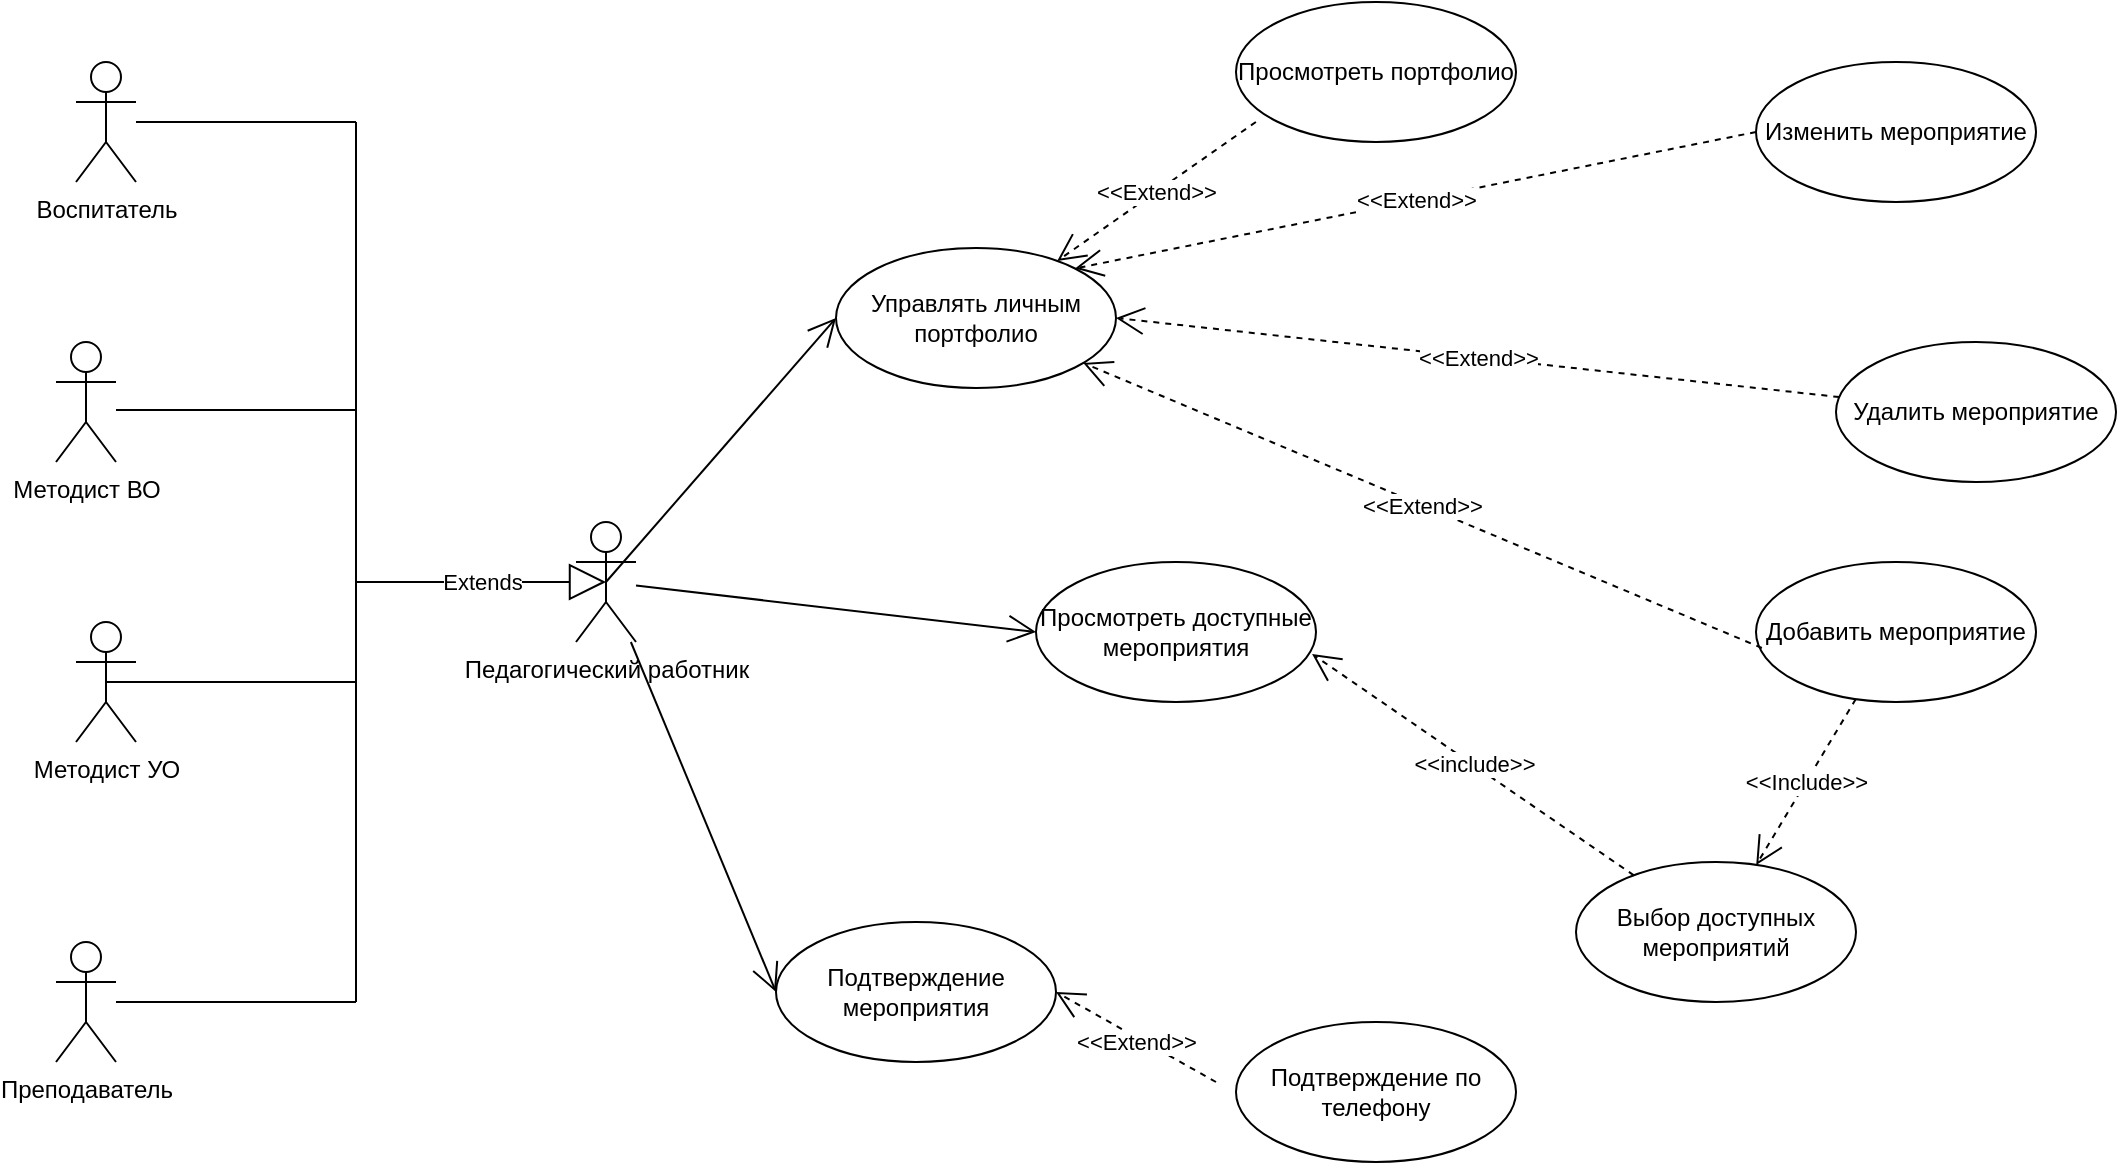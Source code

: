 <mxfile version="14.5.10" type="github">
  <diagram name="Page-1" id="e7e014a7-5840-1c2e-5031-d8a46d1fe8dd">
    <mxGraphModel dx="1422" dy="763" grid="1" gridSize="10" guides="1" tooltips="1" connect="1" arrows="1" fold="1" page="1" pageScale="1" pageWidth="1169" pageHeight="826" background="#ffffff" math="0" shadow="0">
      <root>
        <mxCell id="0" />
        <mxCell id="1" parent="0" />
        <mxCell id="PX3ZhRExymHSyqCVtORz-41" value="&lt;div&gt;Воспитатель&lt;/div&gt;" style="shape=umlActor;verticalLabelPosition=bottom;verticalAlign=top;html=1;" vertex="1" parent="1">
          <mxGeometry x="120" y="250" width="30" height="60" as="geometry" />
        </mxCell>
        <mxCell id="PX3ZhRExymHSyqCVtORz-42" value="&lt;div&gt;Педагогический работник&lt;/div&gt;&lt;div&gt;&lt;br&gt;&lt;/div&gt;" style="shape=umlActor;verticalLabelPosition=bottom;verticalAlign=top;html=1;" vertex="1" parent="1">
          <mxGeometry x="370" y="480" width="30" height="60" as="geometry" />
        </mxCell>
        <mxCell id="PX3ZhRExymHSyqCVtORz-43" value="&lt;div&gt;Преподаватель&lt;/div&gt;&lt;div&gt;&lt;br&gt;&lt;/div&gt;" style="shape=umlActor;verticalLabelPosition=bottom;verticalAlign=top;html=1;" vertex="1" parent="1">
          <mxGeometry x="110" y="690" width="30" height="60" as="geometry" />
        </mxCell>
        <mxCell id="PX3ZhRExymHSyqCVtORz-50" value="Методист УО" style="shape=umlActor;verticalLabelPosition=bottom;verticalAlign=top;html=1;" vertex="1" parent="1">
          <mxGeometry x="120" y="530" width="30" height="60" as="geometry" />
        </mxCell>
        <mxCell id="PX3ZhRExymHSyqCVtORz-51" value="Методист ВО" style="shape=umlActor;verticalLabelPosition=bottom;verticalAlign=top;html=1;" vertex="1" parent="1">
          <mxGeometry x="110" y="390" width="30" height="60" as="geometry" />
        </mxCell>
        <mxCell id="PX3ZhRExymHSyqCVtORz-54" value="" style="endArrow=none;html=1;" edge="1" parent="1">
          <mxGeometry width="50" height="50" relative="1" as="geometry">
            <mxPoint x="260" y="720" as="sourcePoint" />
            <mxPoint x="260" y="280" as="targetPoint" />
          </mxGeometry>
        </mxCell>
        <mxCell id="PX3ZhRExymHSyqCVtORz-55" value="Extends" style="endArrow=block;endSize=16;endFill=0;html=1;entryX=0.5;entryY=0.5;entryDx=0;entryDy=0;entryPerimeter=0;" edge="1" parent="1" target="PX3ZhRExymHSyqCVtORz-42">
          <mxGeometry width="160" relative="1" as="geometry">
            <mxPoint x="260" y="510" as="sourcePoint" />
            <mxPoint x="780" y="590" as="targetPoint" />
          </mxGeometry>
        </mxCell>
        <mxCell id="PX3ZhRExymHSyqCVtORz-56" value="" style="endArrow=none;html=1;" edge="1" parent="1">
          <mxGeometry width="50" height="50" relative="1" as="geometry">
            <mxPoint x="140" y="720" as="sourcePoint" />
            <mxPoint x="260" y="720" as="targetPoint" />
          </mxGeometry>
        </mxCell>
        <mxCell id="PX3ZhRExymHSyqCVtORz-57" value="" style="endArrow=none;html=1;exitX=0.5;exitY=0.5;exitDx=0;exitDy=0;exitPerimeter=0;" edge="1" parent="1" source="PX3ZhRExymHSyqCVtORz-50">
          <mxGeometry width="50" height="50" relative="1" as="geometry">
            <mxPoint x="670" y="610" as="sourcePoint" />
            <mxPoint x="260" y="560" as="targetPoint" />
          </mxGeometry>
        </mxCell>
        <mxCell id="PX3ZhRExymHSyqCVtORz-58" value="" style="endArrow=none;html=1;" edge="1" parent="1">
          <mxGeometry width="50" height="50" relative="1" as="geometry">
            <mxPoint x="140" y="424" as="sourcePoint" />
            <mxPoint x="260" y="424" as="targetPoint" />
          </mxGeometry>
        </mxCell>
        <mxCell id="PX3ZhRExymHSyqCVtORz-59" value="" style="endArrow=none;html=1;" edge="1" parent="1" source="PX3ZhRExymHSyqCVtORz-41">
          <mxGeometry width="50" height="50" relative="1" as="geometry">
            <mxPoint x="670" y="610" as="sourcePoint" />
            <mxPoint x="260" y="280" as="targetPoint" />
          </mxGeometry>
        </mxCell>
        <mxCell id="PX3ZhRExymHSyqCVtORz-60" value="Управлять личным портфолио" style="ellipse;whiteSpace=wrap;html=1;" vertex="1" parent="1">
          <mxGeometry x="500" y="343" width="140" height="70" as="geometry" />
        </mxCell>
        <mxCell id="PX3ZhRExymHSyqCVtORz-61" value="" style="endArrow=open;endFill=1;endSize=12;html=1;exitX=0.5;exitY=0.5;exitDx=0;exitDy=0;exitPerimeter=0;entryX=0;entryY=0.5;entryDx=0;entryDy=0;" edge="1" parent="1" source="PX3ZhRExymHSyqCVtORz-42" target="PX3ZhRExymHSyqCVtORz-60">
          <mxGeometry width="160" relative="1" as="geometry">
            <mxPoint x="620" y="590" as="sourcePoint" />
            <mxPoint x="780" y="590" as="targetPoint" />
          </mxGeometry>
        </mxCell>
        <mxCell id="PX3ZhRExymHSyqCVtORz-62" value="Просмотреть доступные мероприятия" style="ellipse;whiteSpace=wrap;html=1;" vertex="1" parent="1">
          <mxGeometry x="600" y="500" width="140" height="70" as="geometry" />
        </mxCell>
        <mxCell id="PX3ZhRExymHSyqCVtORz-63" value="&lt;div&gt;Подтверждение&lt;/div&gt;&lt;div&gt;мероприятия&lt;br&gt;&lt;/div&gt;" style="ellipse;whiteSpace=wrap;html=1;" vertex="1" parent="1">
          <mxGeometry x="470" y="680" width="140" height="70" as="geometry" />
        </mxCell>
        <mxCell id="PX3ZhRExymHSyqCVtORz-64" value="" style="endArrow=open;endFill=1;endSize=12;html=1;entryX=0;entryY=0.5;entryDx=0;entryDy=0;" edge="1" parent="1" source="PX3ZhRExymHSyqCVtORz-42" target="PX3ZhRExymHSyqCVtORz-63">
          <mxGeometry width="160" relative="1" as="geometry">
            <mxPoint x="620" y="590" as="sourcePoint" />
            <mxPoint x="780" y="590" as="targetPoint" />
          </mxGeometry>
        </mxCell>
        <mxCell id="PX3ZhRExymHSyqCVtORz-65" value="" style="endArrow=open;endFill=1;endSize=12;html=1;entryX=0;entryY=0.5;entryDx=0;entryDy=0;" edge="1" parent="1" source="PX3ZhRExymHSyqCVtORz-42" target="PX3ZhRExymHSyqCVtORz-62">
          <mxGeometry width="160" relative="1" as="geometry">
            <mxPoint x="620" y="590" as="sourcePoint" />
            <mxPoint x="780" y="590" as="targetPoint" />
          </mxGeometry>
        </mxCell>
        <mxCell id="PX3ZhRExymHSyqCVtORz-66" value="Добавить мероприятие" style="ellipse;whiteSpace=wrap;html=1;" vertex="1" parent="1">
          <mxGeometry x="960" y="500" width="140" height="70" as="geometry" />
        </mxCell>
        <mxCell id="PX3ZhRExymHSyqCVtORz-67" value="Изменить мероприятие" style="ellipse;whiteSpace=wrap;html=1;" vertex="1" parent="1">
          <mxGeometry x="960" y="250" width="140" height="70" as="geometry" />
        </mxCell>
        <mxCell id="PX3ZhRExymHSyqCVtORz-68" value="Удалить мероприятие" style="ellipse;whiteSpace=wrap;html=1;" vertex="1" parent="1">
          <mxGeometry x="1000" y="390" width="140" height="70" as="geometry" />
        </mxCell>
        <mxCell id="PX3ZhRExymHSyqCVtORz-69" value="&amp;lt;&amp;lt;Extend&amp;gt;&amp;gt;" style="endArrow=open;endSize=12;dashed=1;html=1;exitX=0.021;exitY=0.614;exitDx=0;exitDy=0;exitPerimeter=0;" edge="1" parent="1" source="PX3ZhRExymHSyqCVtORz-66" target="PX3ZhRExymHSyqCVtORz-60">
          <mxGeometry width="160" relative="1" as="geometry">
            <mxPoint x="620" y="590" as="sourcePoint" />
            <mxPoint x="780" y="590" as="targetPoint" />
          </mxGeometry>
        </mxCell>
        <mxCell id="PX3ZhRExymHSyqCVtORz-71" value="&amp;lt;&amp;lt;Extend&amp;gt;&amp;gt;" style="endArrow=open;endSize=12;dashed=1;html=1;entryX=1;entryY=0.5;entryDx=0;entryDy=0;" edge="1" parent="1" source="PX3ZhRExymHSyqCVtORz-68" target="PX3ZhRExymHSyqCVtORz-60">
          <mxGeometry width="160" relative="1" as="geometry">
            <mxPoint x="923.44" y="479.73" as="sourcePoint" />
            <mxPoint x="799.997" y="550.001" as="targetPoint" />
          </mxGeometry>
        </mxCell>
        <mxCell id="PX3ZhRExymHSyqCVtORz-72" value="&amp;lt;&amp;lt;Extend&amp;gt;&amp;gt;" style="endArrow=open;endSize=12;dashed=1;html=1;entryX=1;entryY=0;entryDx=0;entryDy=0;exitX=0;exitY=0.5;exitDx=0;exitDy=0;" edge="1" parent="1" source="PX3ZhRExymHSyqCVtORz-67" target="PX3ZhRExymHSyqCVtORz-60">
          <mxGeometry width="160" relative="1" as="geometry">
            <mxPoint x="940.5" y="576.75" as="sourcePoint" />
            <mxPoint x="809.997" y="560.001" as="targetPoint" />
          </mxGeometry>
        </mxCell>
        <mxCell id="PX3ZhRExymHSyqCVtORz-73" value="&amp;lt;&amp;lt;Include&amp;gt;&amp;gt;" style="endArrow=open;endSize=12;dashed=1;html=1;" edge="1" parent="1" source="PX3ZhRExymHSyqCVtORz-66" target="PX3ZhRExymHSyqCVtORz-74">
          <mxGeometry width="160" relative="1" as="geometry">
            <mxPoint x="620" y="590" as="sourcePoint" />
            <mxPoint x="780" y="590" as="targetPoint" />
          </mxGeometry>
        </mxCell>
        <mxCell id="PX3ZhRExymHSyqCVtORz-74" value="Выбор доступных мероприятий" style="ellipse;whiteSpace=wrap;html=1;" vertex="1" parent="1">
          <mxGeometry x="870" y="650" width="140" height="70" as="geometry" />
        </mxCell>
        <mxCell id="PX3ZhRExymHSyqCVtORz-75" value="&amp;lt;&amp;lt;include&amp;gt;&amp;gt;" style="endArrow=open;endSize=12;dashed=1;html=1;entryX=0.986;entryY=0.657;entryDx=0;entryDy=0;entryPerimeter=0;" edge="1" parent="1" source="PX3ZhRExymHSyqCVtORz-74" target="PX3ZhRExymHSyqCVtORz-62">
          <mxGeometry width="160" relative="1" as="geometry">
            <mxPoint x="620" y="590" as="sourcePoint" />
            <mxPoint x="780" y="590" as="targetPoint" />
          </mxGeometry>
        </mxCell>
        <mxCell id="PX3ZhRExymHSyqCVtORz-77" value="Подтверждение по телефону" style="ellipse;whiteSpace=wrap;html=1;" vertex="1" parent="1">
          <mxGeometry x="700" y="730" width="140" height="70" as="geometry" />
        </mxCell>
        <mxCell id="PX3ZhRExymHSyqCVtORz-78" value="&amp;lt;&amp;lt;Extend&amp;gt;&amp;gt;" style="endArrow=open;endSize=12;dashed=1;html=1;entryX=1;entryY=0.5;entryDx=0;entryDy=0;" edge="1" parent="1" target="PX3ZhRExymHSyqCVtORz-63">
          <mxGeometry x="-0.027" y="2" width="160" relative="1" as="geometry">
            <mxPoint x="690" y="760" as="sourcePoint" />
            <mxPoint x="780" y="590" as="targetPoint" />
            <mxPoint as="offset" />
          </mxGeometry>
        </mxCell>
        <mxCell id="PX3ZhRExymHSyqCVtORz-81" value="Просмотреть портфолио" style="ellipse;whiteSpace=wrap;html=1;" vertex="1" parent="1">
          <mxGeometry x="700" y="220" width="140" height="70" as="geometry" />
        </mxCell>
        <mxCell id="PX3ZhRExymHSyqCVtORz-82" value="&amp;lt;&amp;lt;Extend&amp;gt;&amp;gt;" style="endArrow=open;endSize=12;dashed=1;html=1;exitX=0.071;exitY=0.857;exitDx=0;exitDy=0;exitPerimeter=0;" edge="1" parent="1" source="PX3ZhRExymHSyqCVtORz-81" target="PX3ZhRExymHSyqCVtORz-60">
          <mxGeometry width="160" relative="1" as="geometry">
            <mxPoint x="970" y="295" as="sourcePoint" />
            <mxPoint x="629.497" y="363.251" as="targetPoint" />
          </mxGeometry>
        </mxCell>
      </root>
    </mxGraphModel>
  </diagram>
</mxfile>
